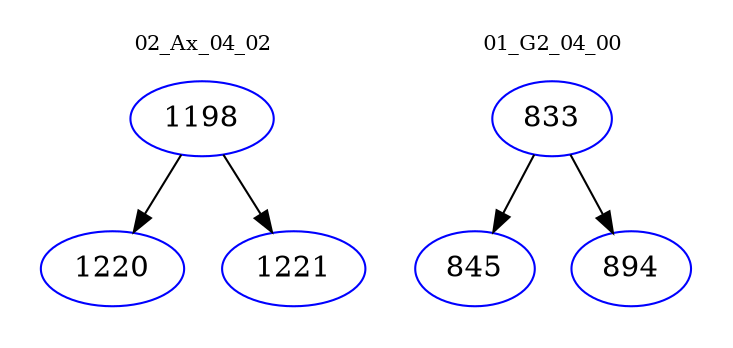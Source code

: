 digraph{
subgraph cluster_0 {
color = white
label = "02_Ax_04_02";
fontsize=10;
T0_1198 [label="1198", color="blue"]
T0_1198 -> T0_1220 [color="black"]
T0_1220 [label="1220", color="blue"]
T0_1198 -> T0_1221 [color="black"]
T0_1221 [label="1221", color="blue"]
}
subgraph cluster_1 {
color = white
label = "01_G2_04_00";
fontsize=10;
T1_833 [label="833", color="blue"]
T1_833 -> T1_845 [color="black"]
T1_845 [label="845", color="blue"]
T1_833 -> T1_894 [color="black"]
T1_894 [label="894", color="blue"]
}
}
